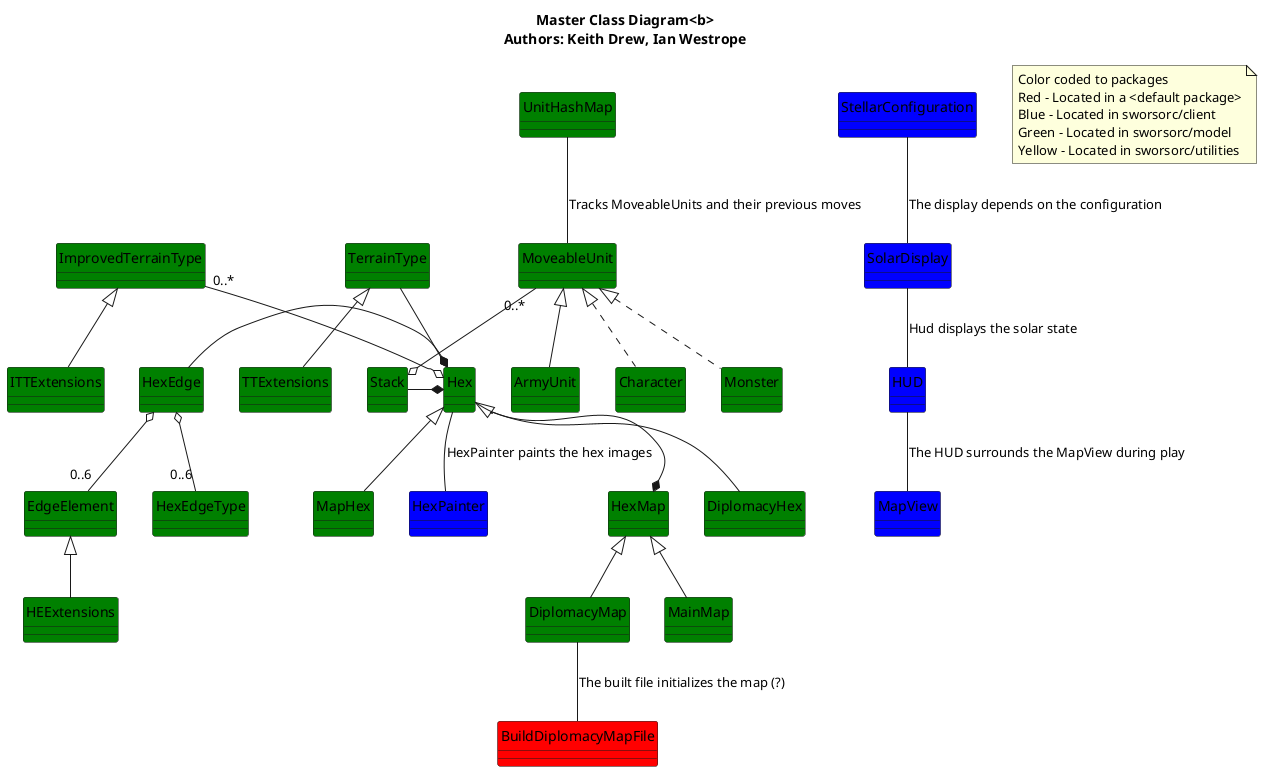 @startuml
hide circle
title <b>Master Class Diagram<b>\nAuthors: Keith Drew, Ian Westrope

Stack -right* Hex

MoveableUnit "0..*" --o Stack

ArmyUnit -up-|> MoveableUnit

UnitHashMap -- MoveableUnit : Tracks MoveableUnits and their previous moves

DiplomacyHex -up-|> Hex
MapHex -up-|> Hex

Character .up.|> MoveableUnit
Monster .up.|> MoveableUnit 

HexMap *-up- Hex 

MainMap -up-|> HexMap

DiplomacyMap -up-|> HexMap
DiplomacyMap -- BuildDiplomacyMapFile : The built file initializes the map (?)

HexPainter -up- Hex : HexPainter paints the hex images

HexEdge -* Hex

EdgeElement "0..6" -up-o HexEdge
HexEdgeType "0..6" -up-o HexEdge

TerrainType -down-* Hex

ImprovedTerrainType "0..*" -down-o Hex

StellarConfiguration -down- SolarDisplay : The display depends on the configuration

SolarDisplay -down- HUD : Hud displays the solar state

HUD -down- MapView : The HUD surrounds the MapView during play

HEExtensions -up-|> EdgeElement
TTExtensions -up-|> TerrainType
ITTExtensions -up-|> ImprovedTerrainType

'package DisjointClasses <<Rect>> {
'class ArmyCombatResultsTable #blue 
'class RandomEventTable #blue
'class ScenarioConfigurationReader #blue 
'class Unit #red
'}

note as N1
Color coded to packages
Red - Located in a <default package>
Blue - Located in sworsorc/client
Green - Located in sworsorc/model
Yellow - Located in sworsorc/utilities
end note

class Character #green{
}

class MoveableUnit #green {
}

class ArmyUnit #green {
}

class Stack #green {
}

class UnitHashMap #green {
}

class Hex #green {
}

class DiplomacyHex #green {
}

class MapHex #green {
}

class HexMap #green {
}

class MainMap #green {
}

class DiplomacyMap #green {
}

class EdgeElement #green {
}

class HexEdgeType #green {
}

class HexEdge #green {
}

class TerrainType #green {
}

class ImprovedTerrainType #green {
}

class HEExtensions #green {
}

class TTExtensions #green {
}

class ITTExtensions #green {
}

class Monster #green {
}

class BuildDiplomacyMapFile #red {
}

class HexPainter #red {
}

class SolarDisplay #blue {
}

class HUD #blue {
}

class StellarConfiguration #blue {
}

class MapView #blue {
}

class HexPainter #blue {
}



@enduml